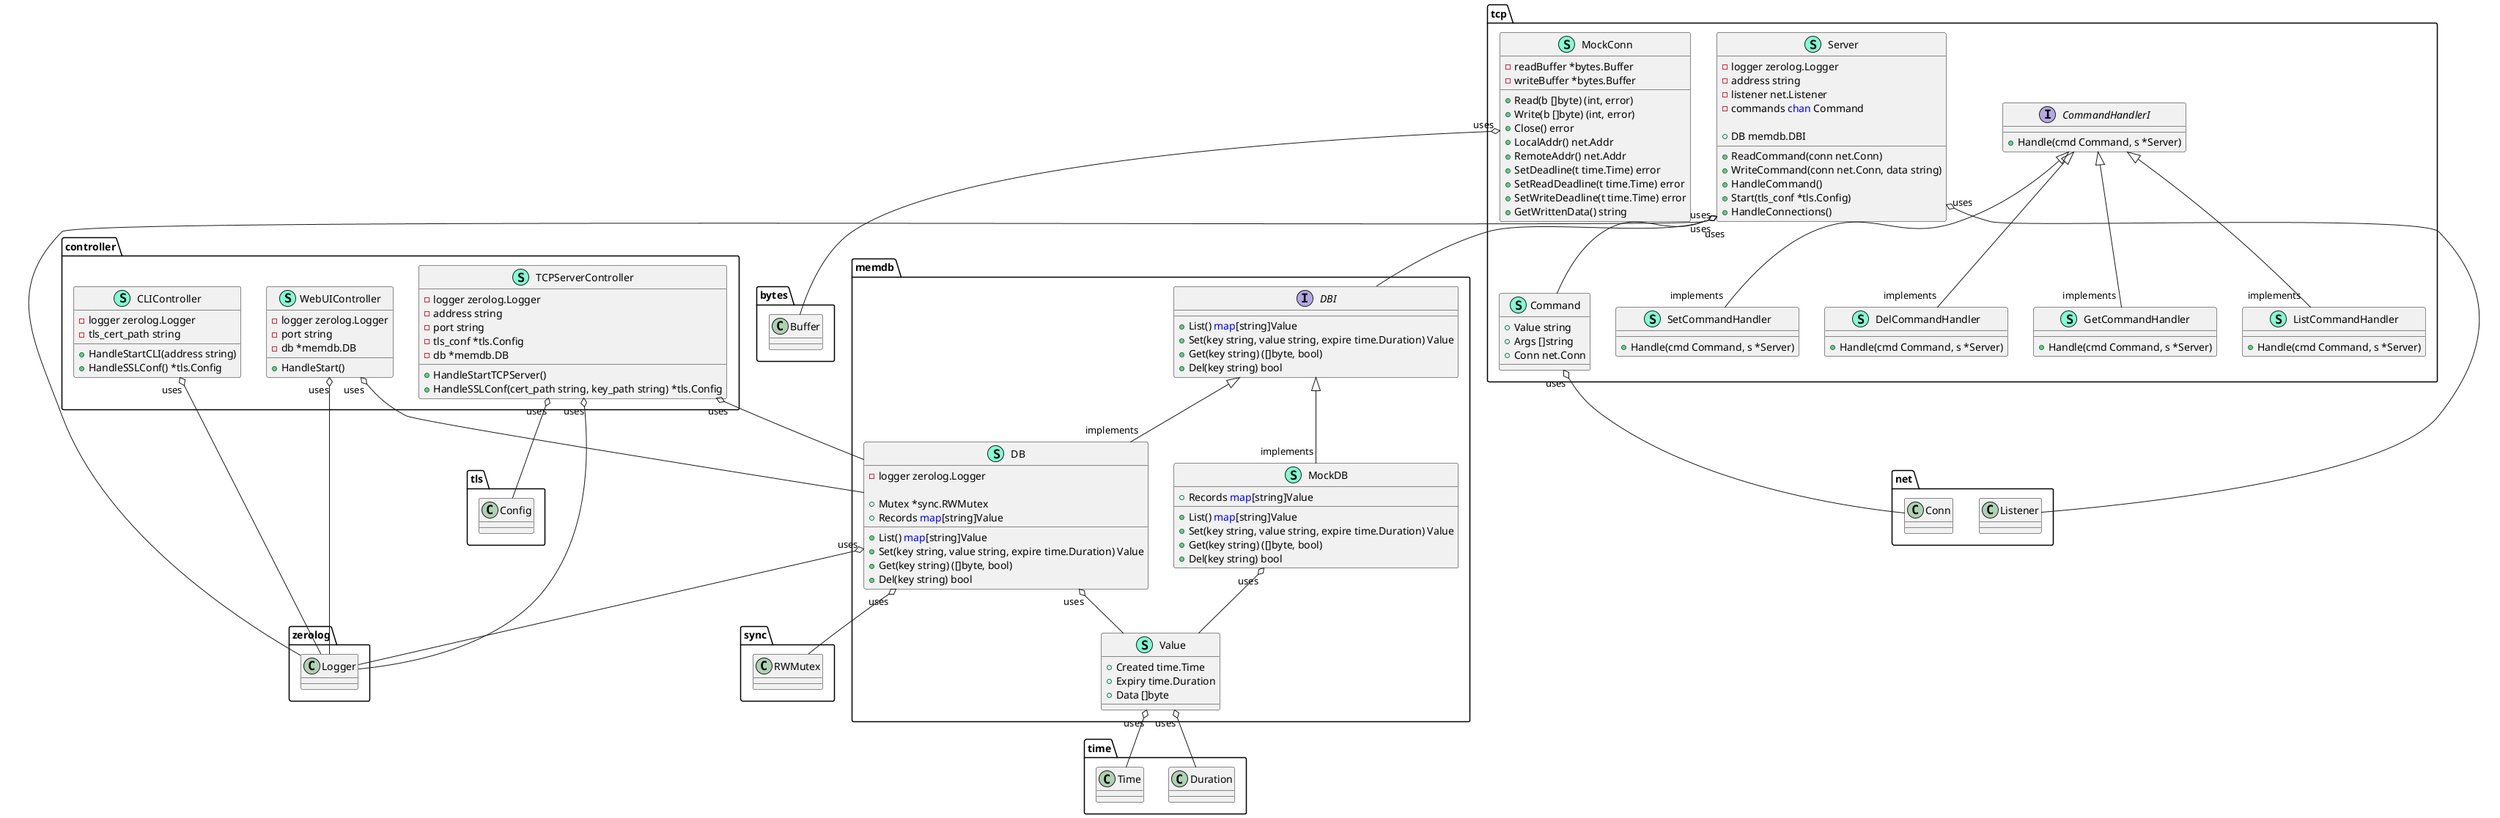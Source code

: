 @startuml
namespace controller {
    class CLIController << (S,Aquamarine) >> {
        - logger zerolog.Logger
        - tls_cert_path string

        + HandleStartCLI(address string) 
        + HandleSSLConf() *tls.Config

    }
    class TCPServerController << (S,Aquamarine) >> {
        - logger zerolog.Logger
        - address string
        - port string
        - tls_conf *tls.Config
        - db *memdb.DB

        + HandleStartTCPServer() 
        + HandleSSLConf(cert_path string, key_path string) *tls.Config

    }
    class WebUIController << (S,Aquamarine) >> {
        - logger zerolog.Logger
        - port string
        - db *memdb.DB

        + HandleStart() 

    }
}


"controller.CLIController""uses" o-- "zerolog.Logger"
"controller.TCPServerController""uses" o-- "memdb.DB"
"controller.TCPServerController""uses" o-- "tls.Config"
"controller.TCPServerController""uses" o-- "zerolog.Logger"
"controller.WebUIController""uses" o-- "memdb.DB"
"controller.WebUIController""uses" o-- "zerolog.Logger"

namespace memdb {
    class DB << (S,Aquamarine) >> {
        - logger zerolog.Logger

        + Mutex *sync.RWMutex
        + Records <font color=blue>map</font>[string]Value

        + List() <font color=blue>map</font>[string]Value
        + Set(key string, value string, expire time.Duration) Value
        + Get(key string) ([]byte, bool)
        + Del(key string) bool

    }
    interface DBI  {
        + List() <font color=blue>map</font>[string]Value
        + Set(key string, value string, expire time.Duration) Value
        + Get(key string) ([]byte, bool)
        + Del(key string) bool

    }
    class MockDB << (S,Aquamarine) >> {
        + Records <font color=blue>map</font>[string]Value

        + List() <font color=blue>map</font>[string]Value
        + Set(key string, value string, expire time.Duration) Value
        + Get(key string) ([]byte, bool)
        + Del(key string) bool

    }
    class Value << (S,Aquamarine) >> {
        + Created time.Time
        + Expiry time.Duration
        + Data []byte

    }
}

"memdb.DBI" <|-- "implements""memdb.DB"
"memdb.DBI" <|-- "implements""memdb.MockDB"

"memdb.DB""uses" o-- "memdb.Value"
"memdb.DB""uses" o-- "sync.RWMutex"
"memdb.DB""uses" o-- "zerolog.Logger"
"memdb.MockDB""uses" o-- "memdb.Value"
"memdb.Value""uses" o-- "time.Duration"
"memdb.Value""uses" o-- "time.Time"

namespace tcp {
    class Command << (S,Aquamarine) >> {
        + Value string
        + Args []string
        + Conn net.Conn

    }
    interface CommandHandlerI  {
        + Handle(cmd Command, s *Server) 

    }
    class DelCommandHandler << (S,Aquamarine) >> {
        + Handle(cmd Command, s *Server) 

    }
    class GetCommandHandler << (S,Aquamarine) >> {
        + Handle(cmd Command, s *Server) 

    }
    class ListCommandHandler << (S,Aquamarine) >> {
        + Handle(cmd Command, s *Server) 

    }
    class MockConn << (S,Aquamarine) >> {
        - readBuffer *bytes.Buffer
        - writeBuffer *bytes.Buffer

        + Read(b []byte) (int, error)
        + Write(b []byte) (int, error)
        + Close() error
        + LocalAddr() net.Addr
        + RemoteAddr() net.Addr
        + SetDeadline(t time.Time) error
        + SetReadDeadline(t time.Time) error
        + SetWriteDeadline(t time.Time) error
        + GetWrittenData() string

    }
    class Server << (S,Aquamarine) >> {
        - logger zerolog.Logger
        - address string
        - listener net.Listener
        - commands <font color=blue>chan</font> Command

        + DB memdb.DBI

        + ReadCommand(conn net.Conn) 
        + WriteCommand(conn net.Conn, data string) 
        + HandleCommand() 
        + Start(tls_conf *tls.Config) 
        + HandleConnections() 

    }
    class SetCommandHandler << (S,Aquamarine) >> {
        + Handle(cmd Command, s *Server) 

    }
}

"tcp.CommandHandlerI" <|-- "implements""tcp.DelCommandHandler"
"tcp.CommandHandlerI" <|-- "implements""tcp.GetCommandHandler"
"tcp.CommandHandlerI" <|-- "implements""tcp.ListCommandHandler"
"tcp.CommandHandlerI" <|-- "implements""tcp.SetCommandHandler"

"tcp.Command""uses" o-- "net.Conn"
"tcp.MockConn""uses" o-- "bytes.Buffer"
"tcp.Server""uses" o-- "memdb.DBI"
"tcp.Server""uses" o-- "net.Listener"
"tcp.Server""uses" o-- "tcp.Command"
"tcp.Server""uses" o-- "zerolog.Logger"

@enduml
